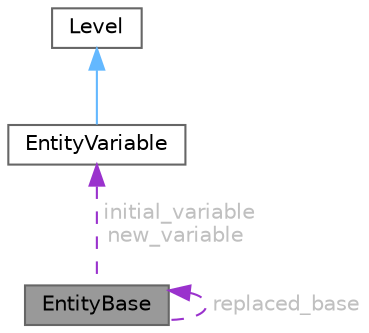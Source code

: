 digraph "EntityBase"
{
 // LATEX_PDF_SIZE
  bgcolor="transparent";
  edge [fontname=Helvetica,fontsize=10,labelfontname=Helvetica,labelfontsize=10];
  node [fontname=Helvetica,fontsize=10,shape=box,height=0.2,width=0.4];
  Node1 [id="Node000001",label="EntityBase",height=0.2,width=0.4,color="gray40", fillcolor="grey60", style="filled", fontcolor="black",tooltip=" "];
  Node1 -> Node1 [id="edge1_Node000001_Node000001",dir="back",color="darkorchid3",style="dashed",tooltip=" ",label=" replaced_base",fontcolor="grey" ];
  Node2 -> Node1 [id="edge2_Node000001_Node000002",dir="back",color="darkorchid3",style="dashed",tooltip=" ",label=" initial_variable\nnew_variable",fontcolor="grey" ];
  Node2 [id="Node000002",label="EntityVariable",height=0.2,width=0.4,color="gray40", fillcolor="white", style="filled",URL="$classEntityVariable.html",tooltip="Класс, представляющий переменную сущность в логической формуле."];
  Node3 -> Node2 [id="edge3_Node000002_Node000003",dir="back",color="steelblue1",style="solid",tooltip=" "];
  Node3 [id="Node000003",label="Level",height=0.2,width=0.4,color="gray40", fillcolor="white", style="filled",URL="$classLevel.html",tooltip="Класс для элемента множества, представляющий множества формул."];
}
